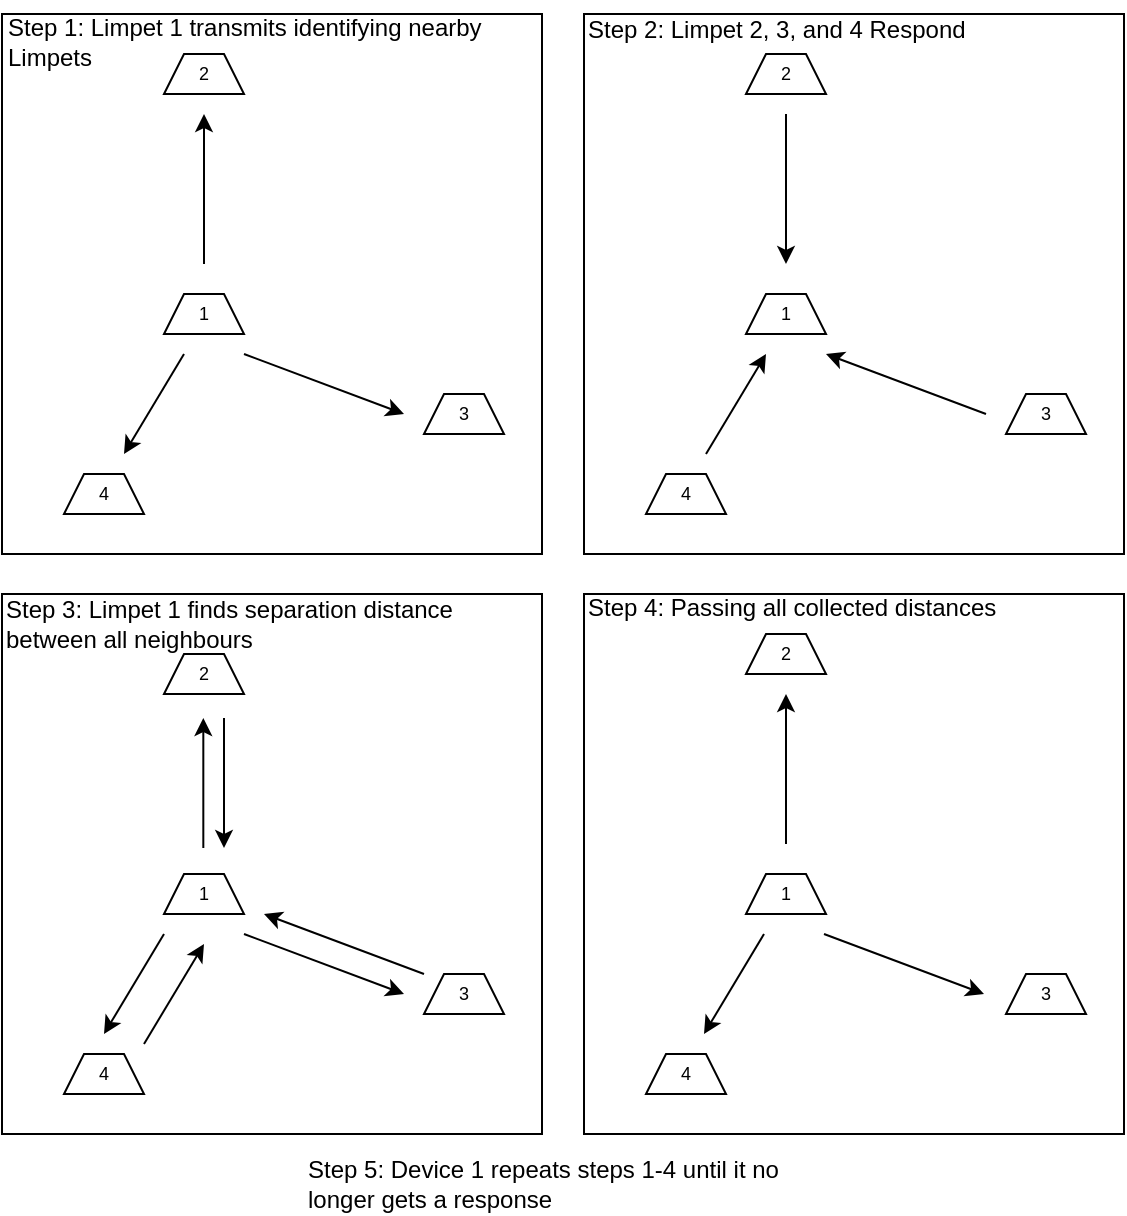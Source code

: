 <mxfile version="14.7.2"><diagram id="GtSbFkSRm1EoBF3FJjNH" name="Page-1"><mxGraphModel dx="981" dy="547" grid="1" gridSize="10" guides="1" tooltips="1" connect="1" arrows="1" fold="1" page="1" pageScale="1" pageWidth="827" pageHeight="1169" math="0" shadow="0"><root><mxCell id="0"/><mxCell id="1" parent="0"/><mxCell id="Ytgddb5DhZOg-kbu75VI-16" value="" style="whiteSpace=wrap;html=1;aspect=fixed;fillColor=none;" parent="1" vertex="1"><mxGeometry x="279" y="200" width="270" height="270" as="geometry"/></mxCell><mxCell id="saelTn9p3lLBx4CoXWag-9" value="1" style="shape=trapezoid;perimeter=trapezoidPerimeter;whiteSpace=wrap;html=1;fixedSize=1;size=10;fontSize=9;" parent="1" vertex="1"><mxGeometry x="360" y="340" width="40" height="20" as="geometry"/></mxCell><mxCell id="Ytgddb5DhZOg-kbu75VI-1" value="2" style="shape=trapezoid;perimeter=trapezoidPerimeter;whiteSpace=wrap;html=1;fixedSize=1;size=10;fontSize=9;" parent="1" vertex="1"><mxGeometry x="360" y="220" width="40" height="20" as="geometry"/></mxCell><mxCell id="Ytgddb5DhZOg-kbu75VI-2" value="3" style="shape=trapezoid;perimeter=trapezoidPerimeter;whiteSpace=wrap;html=1;fixedSize=1;size=10;fontSize=9;" parent="1" vertex="1"><mxGeometry x="490" y="390" width="40" height="20" as="geometry"/></mxCell><mxCell id="Ytgddb5DhZOg-kbu75VI-3" value="4" style="shape=trapezoid;perimeter=trapezoidPerimeter;whiteSpace=wrap;html=1;fixedSize=1;size=10;fontSize=9;" parent="1" vertex="1"><mxGeometry x="310" y="430" width="40" height="20" as="geometry"/></mxCell><mxCell id="Ytgddb5DhZOg-kbu75VI-4" value="" style="endArrow=classic;html=1;" parent="1" edge="1"><mxGeometry width="50" height="50" relative="1" as="geometry"><mxPoint x="370" y="370" as="sourcePoint"/><mxPoint x="340" y="420" as="targetPoint"/></mxGeometry></mxCell><mxCell id="Ytgddb5DhZOg-kbu75VI-5" value="" style="endArrow=classic;html=1;" parent="1" edge="1"><mxGeometry width="50" height="50" relative="1" as="geometry"><mxPoint x="400" y="370" as="sourcePoint"/><mxPoint x="480" y="400" as="targetPoint"/></mxGeometry></mxCell><mxCell id="Ytgddb5DhZOg-kbu75VI-6" value="" style="endArrow=classic;html=1;" parent="1" edge="1"><mxGeometry width="50" height="50" relative="1" as="geometry"><mxPoint x="380" y="325" as="sourcePoint"/><mxPoint x="380" y="250" as="targetPoint"/></mxGeometry></mxCell><mxCell id="Ytgddb5DhZOg-kbu75VI-7" value="Step 1: Limpet 1 transmits identifying nearby Limpets" style="text;html=1;strokeColor=none;fillColor=none;align=left;verticalAlign=middle;whiteSpace=wrap;rounded=0;" parent="1" vertex="1"><mxGeometry x="280" y="204" width="270" height="20" as="geometry"/></mxCell><mxCell id="Ytgddb5DhZOg-kbu75VI-17" value="" style="whiteSpace=wrap;html=1;aspect=fixed;fillColor=none;" parent="1" vertex="1"><mxGeometry x="570" y="200" width="270" height="270" as="geometry"/></mxCell><mxCell id="Ytgddb5DhZOg-kbu75VI-18" value="1" style="shape=trapezoid;perimeter=trapezoidPerimeter;whiteSpace=wrap;html=1;fixedSize=1;size=10;fontSize=9;" parent="1" vertex="1"><mxGeometry x="651" y="340" width="40" height="20" as="geometry"/></mxCell><mxCell id="Ytgddb5DhZOg-kbu75VI-19" value="2" style="shape=trapezoid;perimeter=trapezoidPerimeter;whiteSpace=wrap;html=1;fixedSize=1;size=10;fontSize=9;" parent="1" vertex="1"><mxGeometry x="651" y="220" width="40" height="20" as="geometry"/></mxCell><mxCell id="Ytgddb5DhZOg-kbu75VI-20" value="3" style="shape=trapezoid;perimeter=trapezoidPerimeter;whiteSpace=wrap;html=1;fixedSize=1;size=10;fontSize=9;" parent="1" vertex="1"><mxGeometry x="781" y="390" width="40" height="20" as="geometry"/></mxCell><mxCell id="Ytgddb5DhZOg-kbu75VI-21" value="4" style="shape=trapezoid;perimeter=trapezoidPerimeter;whiteSpace=wrap;html=1;fixedSize=1;size=10;fontSize=9;" parent="1" vertex="1"><mxGeometry x="601" y="430" width="40" height="20" as="geometry"/></mxCell><mxCell id="Ytgddb5DhZOg-kbu75VI-22" value="" style="endArrow=classic;html=1;" parent="1" edge="1"><mxGeometry width="50" height="50" relative="1" as="geometry"><mxPoint x="631" y="420.0" as="sourcePoint"/><mxPoint x="661" y="370.0" as="targetPoint"/></mxGeometry></mxCell><mxCell id="Ytgddb5DhZOg-kbu75VI-23" value="" style="endArrow=classic;html=1;" parent="1" edge="1"><mxGeometry width="50" height="50" relative="1" as="geometry"><mxPoint x="771" y="400.0" as="sourcePoint"/><mxPoint x="691" y="370.0" as="targetPoint"/></mxGeometry></mxCell><mxCell id="Ytgddb5DhZOg-kbu75VI-24" value="" style="endArrow=classic;html=1;" parent="1" edge="1"><mxGeometry width="50" height="50" relative="1" as="geometry"><mxPoint x="671" y="250.0" as="sourcePoint"/><mxPoint x="671" y="325.0" as="targetPoint"/></mxGeometry></mxCell><mxCell id="Ytgddb5DhZOg-kbu75VI-26" value="" style="whiteSpace=wrap;html=1;aspect=fixed;fillColor=none;" parent="1" vertex="1"><mxGeometry x="279" y="490" width="270" height="270" as="geometry"/></mxCell><mxCell id="Ytgddb5DhZOg-kbu75VI-27" value="1" style="shape=trapezoid;perimeter=trapezoidPerimeter;whiteSpace=wrap;html=1;fixedSize=1;size=10;fontSize=9;" parent="1" vertex="1"><mxGeometry x="360" y="630" width="40" height="20" as="geometry"/></mxCell><mxCell id="Ytgddb5DhZOg-kbu75VI-28" value="2" style="shape=trapezoid;perimeter=trapezoidPerimeter;whiteSpace=wrap;html=1;fixedSize=1;size=10;fontSize=9;" parent="1" vertex="1"><mxGeometry x="360" y="520" width="40" height="20" as="geometry"/></mxCell><mxCell id="Ytgddb5DhZOg-kbu75VI-29" value="3" style="shape=trapezoid;perimeter=trapezoidPerimeter;whiteSpace=wrap;html=1;fixedSize=1;size=10;fontSize=9;" parent="1" vertex="1"><mxGeometry x="490" y="680" width="40" height="20" as="geometry"/></mxCell><mxCell id="Ytgddb5DhZOg-kbu75VI-30" value="4" style="shape=trapezoid;perimeter=trapezoidPerimeter;whiteSpace=wrap;html=1;fixedSize=1;size=10;fontSize=9;" parent="1" vertex="1"><mxGeometry x="310" y="720" width="40" height="20" as="geometry"/></mxCell><mxCell id="Ytgddb5DhZOg-kbu75VI-33" value="" style="endArrow=classic;html=1;" parent="1" edge="1"><mxGeometry width="50" height="50" relative="1" as="geometry"><mxPoint x="379.66" y="617.0" as="sourcePoint"/><mxPoint x="379.66" y="552" as="targetPoint"/></mxGeometry></mxCell><mxCell id="Ytgddb5DhZOg-kbu75VI-35" value="" style="whiteSpace=wrap;html=1;aspect=fixed;fillColor=none;" parent="1" vertex="1"><mxGeometry x="570" y="490" width="270" height="270" as="geometry"/></mxCell><mxCell id="Ytgddb5DhZOg-kbu75VI-36" value="1" style="shape=trapezoid;perimeter=trapezoidPerimeter;whiteSpace=wrap;html=1;fixedSize=1;size=10;fontSize=9;" parent="1" vertex="1"><mxGeometry x="651" y="630" width="40" height="20" as="geometry"/></mxCell><mxCell id="Ytgddb5DhZOg-kbu75VI-37" value="2" style="shape=trapezoid;perimeter=trapezoidPerimeter;whiteSpace=wrap;html=1;fixedSize=1;size=10;fontSize=9;" parent="1" vertex="1"><mxGeometry x="651" y="510" width="40" height="20" as="geometry"/></mxCell><mxCell id="Ytgddb5DhZOg-kbu75VI-38" value="3" style="shape=trapezoid;perimeter=trapezoidPerimeter;whiteSpace=wrap;html=1;fixedSize=1;size=10;fontSize=9;" parent="1" vertex="1"><mxGeometry x="781" y="680" width="40" height="20" as="geometry"/></mxCell><mxCell id="Ytgddb5DhZOg-kbu75VI-39" value="4" style="shape=trapezoid;perimeter=trapezoidPerimeter;whiteSpace=wrap;html=1;fixedSize=1;size=10;fontSize=9;" parent="1" vertex="1"><mxGeometry x="601" y="720" width="40" height="20" as="geometry"/></mxCell><mxCell id="Ytgddb5DhZOg-kbu75VI-42" value="" style="endArrow=classic;html=1;" parent="1" edge="1"><mxGeometry width="50" height="50" relative="1" as="geometry"><mxPoint x="671" y="615.0" as="sourcePoint"/><mxPoint x="671" y="540.0" as="targetPoint"/></mxGeometry></mxCell><mxCell id="Ytgddb5DhZOg-kbu75VI-44" value="Step 2: Limpet 2, 3, and 4 Respond" style="text;html=1;strokeColor=none;fillColor=none;align=left;verticalAlign=middle;whiteSpace=wrap;rounded=0;" parent="1" vertex="1"><mxGeometry x="570" y="193" width="270" height="30" as="geometry"/></mxCell><mxCell id="Ytgddb5DhZOg-kbu75VI-45" value="Step 3: Limpet 1 finds separation distance between all neighbours" style="text;html=1;strokeColor=none;fillColor=none;align=left;verticalAlign=middle;whiteSpace=wrap;rounded=0;" parent="1" vertex="1"><mxGeometry x="279" y="490" width="270" height="30" as="geometry"/></mxCell><mxCell id="Ytgddb5DhZOg-kbu75VI-46" value="Step 4: Passing all collected distances" style="text;html=1;strokeColor=none;fillColor=none;align=left;verticalAlign=middle;whiteSpace=wrap;rounded=0;" parent="1" vertex="1"><mxGeometry x="570" y="482" width="270" height="30" as="geometry"/></mxCell><mxCell id="Ytgddb5DhZOg-kbu75VI-51" value="" style="endArrow=classic;html=1;" parent="1" edge="1"><mxGeometry width="50" height="50" relative="1" as="geometry"><mxPoint x="390" y="552" as="sourcePoint"/><mxPoint x="390" y="617" as="targetPoint"/></mxGeometry></mxCell><mxCell id="Ytgddb5DhZOg-kbu75VI-52" value="Step 5: Device 1 repeats steps 1-4 until it no longer gets a response" style="text;html=1;strokeColor=none;fillColor=none;align=left;verticalAlign=middle;whiteSpace=wrap;rounded=0;" parent="1" vertex="1"><mxGeometry x="430" y="770" width="270" height="30" as="geometry"/></mxCell><mxCell id="rmcACi6lX5_RDl5TA-F7-4" value="" style="endArrow=classic;html=1;" edge="1" parent="1"><mxGeometry width="50" height="50" relative="1" as="geometry"><mxPoint x="660" y="660.0" as="sourcePoint"/><mxPoint x="630" y="710.0" as="targetPoint"/></mxGeometry></mxCell><mxCell id="rmcACi6lX5_RDl5TA-F7-5" value="" style="endArrow=classic;html=1;" edge="1" parent="1"><mxGeometry width="50" height="50" relative="1" as="geometry"><mxPoint x="690" y="660.0" as="sourcePoint"/><mxPoint x="770" y="690.0" as="targetPoint"/></mxGeometry></mxCell><mxCell id="rmcACi6lX5_RDl5TA-F7-7" value="" style="endArrow=classic;html=1;" edge="1" parent="1"><mxGeometry width="50" height="50" relative="1" as="geometry"><mxPoint x="400" y="660.0" as="sourcePoint"/><mxPoint x="480" y="690.0" as="targetPoint"/></mxGeometry></mxCell><mxCell id="rmcACi6lX5_RDl5TA-F7-9" value="" style="endArrow=classic;html=1;" edge="1" parent="1"><mxGeometry width="50" height="50" relative="1" as="geometry"><mxPoint x="490.0" y="680.0" as="sourcePoint"/><mxPoint x="410.0" y="650.0" as="targetPoint"/></mxGeometry></mxCell><mxCell id="rmcACi6lX5_RDl5TA-F7-10" value="" style="endArrow=classic;html=1;" edge="1" parent="1"><mxGeometry width="50" height="50" relative="1" as="geometry"><mxPoint x="350" y="715.0" as="sourcePoint"/><mxPoint x="380" y="665.0" as="targetPoint"/></mxGeometry></mxCell><mxCell id="rmcACi6lX5_RDl5TA-F7-11" value="" style="endArrow=classic;html=1;" edge="1" parent="1"><mxGeometry width="50" height="50" relative="1" as="geometry"><mxPoint x="360" y="660.0" as="sourcePoint"/><mxPoint x="330" y="710.0" as="targetPoint"/></mxGeometry></mxCell></root></mxGraphModel></diagram></mxfile>